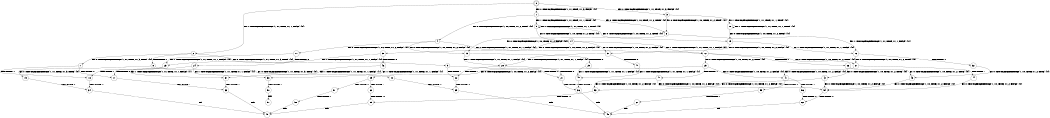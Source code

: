 digraph BCG {
size = "7, 10.5";
center = TRUE;
node [shape = circle];
0 [peripheries = 2];
0 -> 1 [label = "EX !0 !ATOMIC_EXCH_BRANCH (1, +1, TRUE, +1, 3, FALSE) !{0}"];
0 -> 2 [label = "EX !1 !ATOMIC_EXCH_BRANCH (1, +1, TRUE, +1, 1, FALSE) !{0}"];
0 -> 3 [label = "EX !0 !ATOMIC_EXCH_BRANCH (1, +1, TRUE, +1, 3, FALSE) !{0}"];
1 -> 4 [label = "EX !0 !ATOMIC_EXCH_BRANCH (1, +0, TRUE, +1, 2, TRUE) !{0}"];
1 -> 5 [label = "EX !1 !ATOMIC_EXCH_BRANCH (1, +1, TRUE, +1, 1, TRUE) !{0}"];
1 -> 6 [label = "EX !0 !ATOMIC_EXCH_BRANCH (1, +0, TRUE, +1, 2, TRUE) !{0}"];
2 -> 7 [label = "EX !0 !ATOMIC_EXCH_BRANCH (1, +1, TRUE, +1, 3, TRUE) !{0}"];
2 -> 8 [label = "TERMINATE !1"];
2 -> 9 [label = "EX !0 !ATOMIC_EXCH_BRANCH (1, +1, TRUE, +1, 3, TRUE) !{0}"];
3 -> 10 [label = "EX !1 !ATOMIC_EXCH_BRANCH (1, +1, TRUE, +1, 1, TRUE) !{0}"];
3 -> 6 [label = "EX !0 !ATOMIC_EXCH_BRANCH (1, +0, TRUE, +1, 2, TRUE) !{0}"];
4 -> 11 [label = "EX !0 !ATOMIC_EXCH_BRANCH (1, +0, TRUE, +1, 2, FALSE) !{0}"];
4 -> 12 [label = "EX !1 !ATOMIC_EXCH_BRANCH (1, +1, TRUE, +1, 1, FALSE) !{0}"];
4 -> 13 [label = "EX !0 !ATOMIC_EXCH_BRANCH (1, +0, TRUE, +1, 2, FALSE) !{0}"];
5 -> 14 [label = "EX !0 !ATOMIC_EXCH_BRANCH (1, +0, TRUE, +1, 2, TRUE) !{0}"];
5 -> 5 [label = "EX !1 !ATOMIC_EXCH_BRANCH (1, +1, TRUE, +1, 1, TRUE) !{0}"];
5 -> 15 [label = "EX !0 !ATOMIC_EXCH_BRANCH (1, +0, TRUE, +1, 2, TRUE) !{0}"];
6 -> 16 [label = "EX !1 !ATOMIC_EXCH_BRANCH (1, +1, TRUE, +1, 1, FALSE) !{0}"];
6 -> 13 [label = "EX !0 !ATOMIC_EXCH_BRANCH (1, +0, TRUE, +1, 2, FALSE) !{0}"];
7 -> 17 [label = "TERMINATE !0"];
7 -> 18 [label = "TERMINATE !1"];
8 -> 19 [label = "EX !0 !ATOMIC_EXCH_BRANCH (1, +1, TRUE, +1, 3, TRUE) !{0}"];
8 -> 20 [label = "EX !0 !ATOMIC_EXCH_BRANCH (1, +1, TRUE, +1, 3, TRUE) !{0}"];
9 -> 21 [label = "TERMINATE !0"];
9 -> 22 [label = "TERMINATE !1"];
10 -> 10 [label = "EX !1 !ATOMIC_EXCH_BRANCH (1, +1, TRUE, +1, 1, TRUE) !{0}"];
10 -> 15 [label = "EX !0 !ATOMIC_EXCH_BRANCH (1, +0, TRUE, +1, 2, TRUE) !{0}"];
11 -> 23 [label = "EX !1 !ATOMIC_EXCH_BRANCH (1, +1, TRUE, +1, 1, FALSE) !{0}"];
11 -> 24 [label = "TERMINATE !0"];
12 -> 25 [label = "EX !0 !ATOMIC_EXCH_BRANCH (1, +0, TRUE, +1, 2, TRUE) !{0}"];
12 -> 26 [label = "TERMINATE !1"];
12 -> 27 [label = "EX !0 !ATOMIC_EXCH_BRANCH (1, +0, TRUE, +1, 2, TRUE) !{0}"];
13 -> 28 [label = "EX !1 !ATOMIC_EXCH_BRANCH (1, +1, TRUE, +1, 1, FALSE) !{0}"];
13 -> 29 [label = "TERMINATE !0"];
14 -> 30 [label = "EX !0 !ATOMIC_EXCH_BRANCH (1, +0, TRUE, +1, 2, FALSE) !{0}"];
14 -> 12 [label = "EX !1 !ATOMIC_EXCH_BRANCH (1, +1, TRUE, +1, 1, FALSE) !{0}"];
14 -> 31 [label = "EX !0 !ATOMIC_EXCH_BRANCH (1, +0, TRUE, +1, 2, FALSE) !{0}"];
15 -> 16 [label = "EX !1 !ATOMIC_EXCH_BRANCH (1, +1, TRUE, +1, 1, FALSE) !{0}"];
15 -> 31 [label = "EX !0 !ATOMIC_EXCH_BRANCH (1, +0, TRUE, +1, 2, FALSE) !{0}"];
16 -> 32 [label = "TERMINATE !1"];
16 -> 27 [label = "EX !0 !ATOMIC_EXCH_BRANCH (1, +0, TRUE, +1, 2, TRUE) !{0}"];
17 -> 33 [label = "TERMINATE !1"];
18 -> 34 [label = "TERMINATE !0"];
19 -> 34 [label = "TERMINATE !0"];
20 -> 35 [label = "TERMINATE !0"];
21 -> 36 [label = "TERMINATE !1"];
22 -> 35 [label = "TERMINATE !0"];
23 -> 17 [label = "TERMINATE !0"];
23 -> 18 [label = "TERMINATE !1"];
24 -> 37 [label = "EX !1 !ATOMIC_EXCH_BRANCH (1, +1, TRUE, +1, 1, FALSE) !{1}"];
24 -> 38 [label = "EX !1 !ATOMIC_EXCH_BRANCH (1, +1, TRUE, +1, 1, FALSE) !{1}"];
25 -> 39 [label = "EX !0 !ATOMIC_EXCH_BRANCH (1, +0, TRUE, +1, 2, FALSE) !{0}"];
25 -> 40 [label = "TERMINATE !1"];
25 -> 41 [label = "EX !0 !ATOMIC_EXCH_BRANCH (1, +0, TRUE, +1, 2, FALSE) !{0}"];
26 -> 42 [label = "EX !0 !ATOMIC_EXCH_BRANCH (1, +0, TRUE, +1, 2, TRUE) !{0}"];
26 -> 43 [label = "EX !0 !ATOMIC_EXCH_BRANCH (1, +0, TRUE, +1, 2, TRUE) !{0}"];
27 -> 44 [label = "TERMINATE !1"];
27 -> 41 [label = "EX !0 !ATOMIC_EXCH_BRANCH (1, +0, TRUE, +1, 2, FALSE) !{0}"];
28 -> 21 [label = "TERMINATE !0"];
28 -> 22 [label = "TERMINATE !1"];
29 -> 45 [label = "EX !1 !ATOMIC_EXCH_BRANCH (1, +1, TRUE, +1, 1, FALSE) !{1}"];
30 -> 23 [label = "EX !1 !ATOMIC_EXCH_BRANCH (1, +1, TRUE, +1, 1, FALSE) !{0}"];
30 -> 46 [label = "TERMINATE !0"];
31 -> 28 [label = "EX !1 !ATOMIC_EXCH_BRANCH (1, +1, TRUE, +1, 1, FALSE) !{0}"];
31 -> 47 [label = "TERMINATE !0"];
32 -> 43 [label = "EX !0 !ATOMIC_EXCH_BRANCH (1, +0, TRUE, +1, 2, TRUE) !{0}"];
33 -> 48 [label = "exit"];
34 -> 48 [label = "exit"];
35 -> 49 [label = "exit"];
36 -> 49 [label = "exit"];
37 -> 33 [label = "TERMINATE !1"];
38 -> 50 [label = "TERMINATE !1"];
39 -> 51 [label = "TERMINATE !0"];
39 -> 52 [label = "TERMINATE !1"];
40 -> 53 [label = "EX !0 !ATOMIC_EXCH_BRANCH (1, +0, TRUE, +1, 2, FALSE) !{0}"];
40 -> 54 [label = "EX !0 !ATOMIC_EXCH_BRANCH (1, +0, TRUE, +1, 2, FALSE) !{0}"];
41 -> 55 [label = "TERMINATE !0"];
41 -> 56 [label = "TERMINATE !1"];
42 -> 53 [label = "EX !0 !ATOMIC_EXCH_BRANCH (1, +0, TRUE, +1, 2, FALSE) !{0}"];
42 -> 54 [label = "EX !0 !ATOMIC_EXCH_BRANCH (1, +0, TRUE, +1, 2, FALSE) !{0}"];
43 -> 54 [label = "EX !0 !ATOMIC_EXCH_BRANCH (1, +0, TRUE, +1, 2, FALSE) !{0}"];
44 -> 54 [label = "EX !0 !ATOMIC_EXCH_BRANCH (1, +0, TRUE, +1, 2, FALSE) !{0}"];
45 -> 36 [label = "TERMINATE !1"];
46 -> 37 [label = "EX !1 !ATOMIC_EXCH_BRANCH (1, +1, TRUE, +1, 1, FALSE) !{1}"];
46 -> 38 [label = "EX !1 !ATOMIC_EXCH_BRANCH (1, +1, TRUE, +1, 1, FALSE) !{1}"];
47 -> 45 [label = "EX !1 !ATOMIC_EXCH_BRANCH (1, +1, TRUE, +1, 1, FALSE) !{1}"];
50 -> 57 [label = "exit"];
51 -> 58 [label = "TERMINATE !1"];
52 -> 59 [label = "TERMINATE !0"];
53 -> 59 [label = "TERMINATE !0"];
54 -> 60 [label = "TERMINATE !0"];
55 -> 61 [label = "TERMINATE !1"];
56 -> 60 [label = "TERMINATE !0"];
58 -> 48 [label = "exit"];
59 -> 48 [label = "exit"];
60 -> 49 [label = "exit"];
61 -> 49 [label = "exit"];
}
